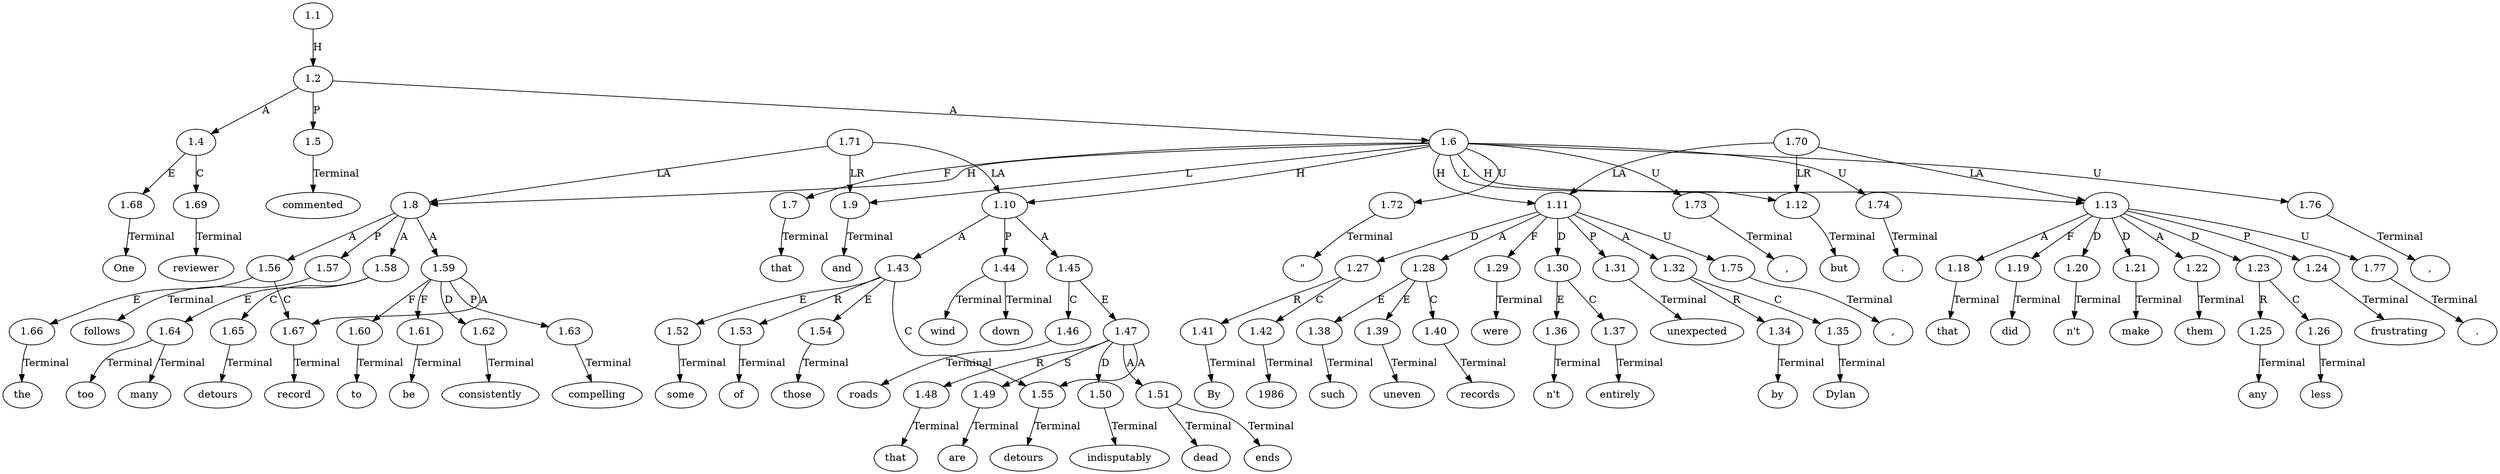 // Graph
digraph {
	0.1 [label=One ordering=out]
	0.10 [label=many ordering=out]
	0.11 [label=detours ordering=out]
	0.12 [label=to ordering=out]
	0.13 [label=be ordering=out]
	0.14 [label=consistently ordering=out]
	0.15 [label=compelling ordering=out]
	0.16 [label="," ordering=out]
	0.17 [label=and ordering=out]
	0.18 [label=some ordering=out]
	0.19 [label=of ordering=out]
	0.2 [label=reviewer ordering=out]
	0.20 [label=those ordering=out]
	0.21 [label=detours ordering=out]
	0.22 [label=wind ordering=out]
	0.23 [label=down ordering=out]
	0.24 [label=roads ordering=out]
	0.25 [label=that ordering=out]
	0.26 [label=are ordering=out]
	0.27 [label=indisputably ordering=out]
	0.28 [label=dead ordering=out]
	0.29 [label=ends ordering=out]
	0.3 [label=commented ordering=out]
	0.30 [label="." ordering=out]
	0.31 [label=By ordering=out]
	0.32 [label=1986 ordering=out]
	0.33 [label="," ordering=out]
	0.34 [label=such ordering=out]
	0.35 [label=uneven ordering=out]
	0.36 [label=records ordering=out]
	0.37 [label=were ordering=out]
	0.38 [label="n't" ordering=out]
	0.39 [label=entirely ordering=out]
	0.4 [label=that ordering=out]
	0.40 [label=unexpected ordering=out]
	0.41 [label=by ordering=out]
	0.42 [label=Dylan ordering=out]
	0.43 [label="," ordering=out]
	0.44 [label=but ordering=out]
	0.45 [label=that ordering=out]
	0.46 [label=did ordering=out]
	0.47 [label="n't" ordering=out]
	0.48 [label=make ordering=out]
	0.49 [label=them ordering=out]
	0.5 [label="\"" ordering=out]
	0.50 [label=any ordering=out]
	0.51 [label=less ordering=out]
	0.52 [label=frustrating ordering=out]
	0.53 [label="." ordering=out]
	0.6 [label=the ordering=out]
	0.7 [label=record ordering=out]
	0.8 [label=follows ordering=out]
	0.9 [label=too ordering=out]
	1.1 [label=1.1 ordering=out]
	1.2 [label=1.2 ordering=out]
	1.4 [label=1.4 ordering=out]
	1.5 [label=1.5 ordering=out]
	1.6 [label=1.6 ordering=out]
	1.7 [label=1.7 ordering=out]
	1.8 [label=1.8 ordering=out]
	1.9 [label=1.9 ordering=out]
	1.10 [label=1.10 ordering=out]
	1.11 [label=1.11 ordering=out]
	1.12 [label=1.12 ordering=out]
	1.13 [label=1.13 ordering=out]
	1.18 [label=1.18 ordering=out]
	1.19 [label=1.19 ordering=out]
	1.20 [label=1.20 ordering=out]
	1.21 [label=1.21 ordering=out]
	1.22 [label=1.22 ordering=out]
	1.23 [label=1.23 ordering=out]
	1.24 [label=1.24 ordering=out]
	1.25 [label=1.25 ordering=out]
	1.26 [label=1.26 ordering=out]
	1.27 [label=1.27 ordering=out]
	1.28 [label=1.28 ordering=out]
	1.29 [label=1.29 ordering=out]
	1.30 [label=1.30 ordering=out]
	1.31 [label=1.31 ordering=out]
	1.32 [label=1.32 ordering=out]
	1.34 [label=1.34 ordering=out]
	1.35 [label=1.35 ordering=out]
	1.36 [label=1.36 ordering=out]
	1.37 [label=1.37 ordering=out]
	1.38 [label=1.38 ordering=out]
	1.39 [label=1.39 ordering=out]
	1.40 [label=1.40 ordering=out]
	1.41 [label=1.41 ordering=out]
	1.42 [label=1.42 ordering=out]
	1.43 [label=1.43 ordering=out]
	1.44 [label=1.44 ordering=out]
	1.45 [label=1.45 ordering=out]
	1.46 [label=1.46 ordering=out]
	1.47 [label=1.47 ordering=out]
	1.48 [label=1.48 ordering=out]
	1.49 [label=1.49 ordering=out]
	1.50 [label=1.50 ordering=out]
	1.51 [label=1.51 ordering=out]
	1.52 [label=1.52 ordering=out]
	1.53 [label=1.53 ordering=out]
	1.54 [label=1.54 ordering=out]
	1.55 [label=1.55 ordering=out]
	1.56 [label=1.56 ordering=out]
	1.57 [label=1.57 ordering=out]
	1.58 [label=1.58 ordering=out]
	1.59 [label=1.59 ordering=out]
	1.60 [label=1.60 ordering=out]
	1.61 [label=1.61 ordering=out]
	1.62 [label=1.62 ordering=out]
	1.63 [label=1.63 ordering=out]
	1.64 [label=1.64 ordering=out]
	1.65 [label=1.65 ordering=out]
	1.66 [label=1.66 ordering=out]
	1.67 [label=1.67 ordering=out]
	1.68 [label=1.68 ordering=out]
	1.69 [label=1.69 ordering=out]
	1.70 [label=1.70 ordering=out]
	1.71 [label=1.71 ordering=out]
	1.72 [label=1.72 ordering=out]
	1.73 [label=1.73 ordering=out]
	1.74 [label=1.74 ordering=out]
	1.75 [label=1.75 ordering=out]
	1.76 [label=1.76 ordering=out]
	1.77 [label=1.77 ordering=out]
	1.1 -> 1.2 [label=H ordering=out]
	1.2 -> 1.4 [label=A ordering=out]
	1.2 -> 1.5 [label=P ordering=out]
	1.2 -> 1.6 [label=A ordering=out]
	1.4 -> 1.68 [label=E ordering=out]
	1.4 -> 1.69 [label=C ordering=out]
	1.5 -> 0.3 [label=Terminal ordering=out]
	1.6 -> 1.7 [label=F ordering=out]
	1.6 -> 1.8 [label=H ordering=out]
	1.6 -> 1.9 [label=L ordering=out]
	1.6 -> 1.10 [label=H ordering=out]
	1.6 -> 1.11 [label=H ordering=out]
	1.6 -> 1.12 [label=L ordering=out]
	1.6 -> 1.13 [label=H ordering=out]
	1.6 -> 1.72 [label=U ordering=out]
	1.6 -> 1.73 [label=U ordering=out]
	1.6 -> 1.74 [label=U ordering=out]
	1.6 -> 1.76 [label=U ordering=out]
	1.7 -> 0.4 [label=Terminal ordering=out]
	1.8 -> 1.56 [label=A ordering=out]
	1.8 -> 1.57 [label=P ordering=out]
	1.8 -> 1.58 [label=A ordering=out]
	1.8 -> 1.59 [label=A ordering=out]
	1.9 -> 0.17 [label=Terminal ordering=out]
	1.10 -> 1.43 [label=A ordering=out]
	1.10 -> 1.44 [label=P ordering=out]
	1.10 -> 1.45 [label=A ordering=out]
	1.11 -> 1.27 [label=D ordering=out]
	1.11 -> 1.28 [label=A ordering=out]
	1.11 -> 1.29 [label=F ordering=out]
	1.11 -> 1.30 [label=D ordering=out]
	1.11 -> 1.31 [label=P ordering=out]
	1.11 -> 1.32 [label=A ordering=out]
	1.11 -> 1.75 [label=U ordering=out]
	1.12 -> 0.44 [label=Terminal ordering=out]
	1.13 -> 1.18 [label=A ordering=out]
	1.13 -> 1.19 [label=F ordering=out]
	1.13 -> 1.20 [label=D ordering=out]
	1.13 -> 1.21 [label=D ordering=out]
	1.13 -> 1.22 [label=A ordering=out]
	1.13 -> 1.23 [label=D ordering=out]
	1.13 -> 1.24 [label=P ordering=out]
	1.13 -> 1.77 [label=U ordering=out]
	1.18 -> 0.45 [label=Terminal ordering=out]
	1.19 -> 0.46 [label=Terminal ordering=out]
	1.20 -> 0.47 [label=Terminal ordering=out]
	1.21 -> 0.48 [label=Terminal ordering=out]
	1.22 -> 0.49 [label=Terminal ordering=out]
	1.23 -> 1.25 [label=R ordering=out]
	1.23 -> 1.26 [label=C ordering=out]
	1.24 -> 0.52 [label=Terminal ordering=out]
	1.25 -> 0.50 [label=Terminal ordering=out]
	1.26 -> 0.51 [label=Terminal ordering=out]
	1.27 -> 1.41 [label=R ordering=out]
	1.27 -> 1.42 [label=C ordering=out]
	1.28 -> 1.38 [label=E ordering=out]
	1.28 -> 1.39 [label=E ordering=out]
	1.28 -> 1.40 [label=C ordering=out]
	1.29 -> 0.37 [label=Terminal ordering=out]
	1.30 -> 1.36 [label=E ordering=out]
	1.30 -> 1.37 [label=C ordering=out]
	1.31 -> 0.40 [label=Terminal ordering=out]
	1.32 -> 1.34 [label=R ordering=out]
	1.32 -> 1.35 [label=C ordering=out]
	1.34 -> 0.41 [label=Terminal ordering=out]
	1.35 -> 0.42 [label=Terminal ordering=out]
	1.36 -> 0.38 [label=Terminal ordering=out]
	1.37 -> 0.39 [label=Terminal ordering=out]
	1.38 -> 0.34 [label=Terminal ordering=out]
	1.39 -> 0.35 [label=Terminal ordering=out]
	1.40 -> 0.36 [label=Terminal ordering=out]
	1.41 -> 0.31 [label=Terminal ordering=out]
	1.42 -> 0.32 [label=Terminal ordering=out]
	1.43 -> 1.52 [label=E ordering=out]
	1.43 -> 1.53 [label=R ordering=out]
	1.43 -> 1.54 [label=E ordering=out]
	1.43 -> 1.55 [label=C ordering=out]
	1.44 -> 0.22 [label=Terminal ordering=out]
	1.44 -> 0.23 [label=Terminal ordering=out]
	1.45 -> 1.46 [label=C ordering=out]
	1.45 -> 1.47 [label=E ordering=out]
	1.46 -> 0.24 [label=Terminal ordering=out]
	1.47 -> 1.48 [label=R ordering=out]
	1.47 -> 1.49 [label=S ordering=out]
	1.47 -> 1.50 [label=D ordering=out]
	1.47 -> 1.51 [label=A ordering=out]
	1.47 -> 1.55 [label=A ordering=out]
	1.48 -> 0.25 [label=Terminal ordering=out]
	1.49 -> 0.26 [label=Terminal ordering=out]
	1.50 -> 0.27 [label=Terminal ordering=out]
	1.51 -> 0.28 [label=Terminal ordering=out]
	1.51 -> 0.29 [label=Terminal ordering=out]
	1.52 -> 0.18 [label=Terminal ordering=out]
	1.53 -> 0.19 [label=Terminal ordering=out]
	1.54 -> 0.20 [label=Terminal ordering=out]
	1.55 -> 0.21 [label=Terminal ordering=out]
	1.56 -> 1.66 [label=E ordering=out]
	1.56 -> 1.67 [label=C ordering=out]
	1.57 -> 0.8 [label=Terminal ordering=out]
	1.58 -> 1.64 [label=E ordering=out]
	1.58 -> 1.65 [label=C ordering=out]
	1.59 -> 1.60 [label=F ordering=out]
	1.59 -> 1.61 [label=F ordering=out]
	1.59 -> 1.62 [label=D ordering=out]
	1.59 -> 1.63 [label=P ordering=out]
	1.59 -> 1.67 [label=A ordering=out]
	1.60 -> 0.12 [label=Terminal ordering=out]
	1.61 -> 0.13 [label=Terminal ordering=out]
	1.62 -> 0.14 [label=Terminal ordering=out]
	1.63 -> 0.15 [label=Terminal ordering=out]
	1.64 -> 0.9 [label=Terminal ordering=out]
	1.64 -> 0.10 [label=Terminal ordering=out]
	1.65 -> 0.11 [label=Terminal ordering=out]
	1.66 -> 0.6 [label=Terminal ordering=out]
	1.67 -> 0.7 [label=Terminal ordering=out]
	1.68 -> 0.1 [label=Terminal ordering=out]
	1.69 -> 0.2 [label=Terminal ordering=out]
	1.70 -> 1.11 [label=LA ordering=out]
	1.70 -> 1.12 [label=LR ordering=out]
	1.70 -> 1.13 [label=LA ordering=out]
	1.71 -> 1.8 [label=LA ordering=out]
	1.71 -> 1.9 [label=LR ordering=out]
	1.71 -> 1.10 [label=LA ordering=out]
	1.72 -> 0.5 [label=Terminal ordering=out]
	1.73 -> 0.16 [label=Terminal ordering=out]
	1.74 -> 0.30 [label=Terminal ordering=out]
	1.75 -> 0.33 [label=Terminal ordering=out]
	1.76 -> 0.43 [label=Terminal ordering=out]
	1.77 -> 0.53 [label=Terminal ordering=out]
}
